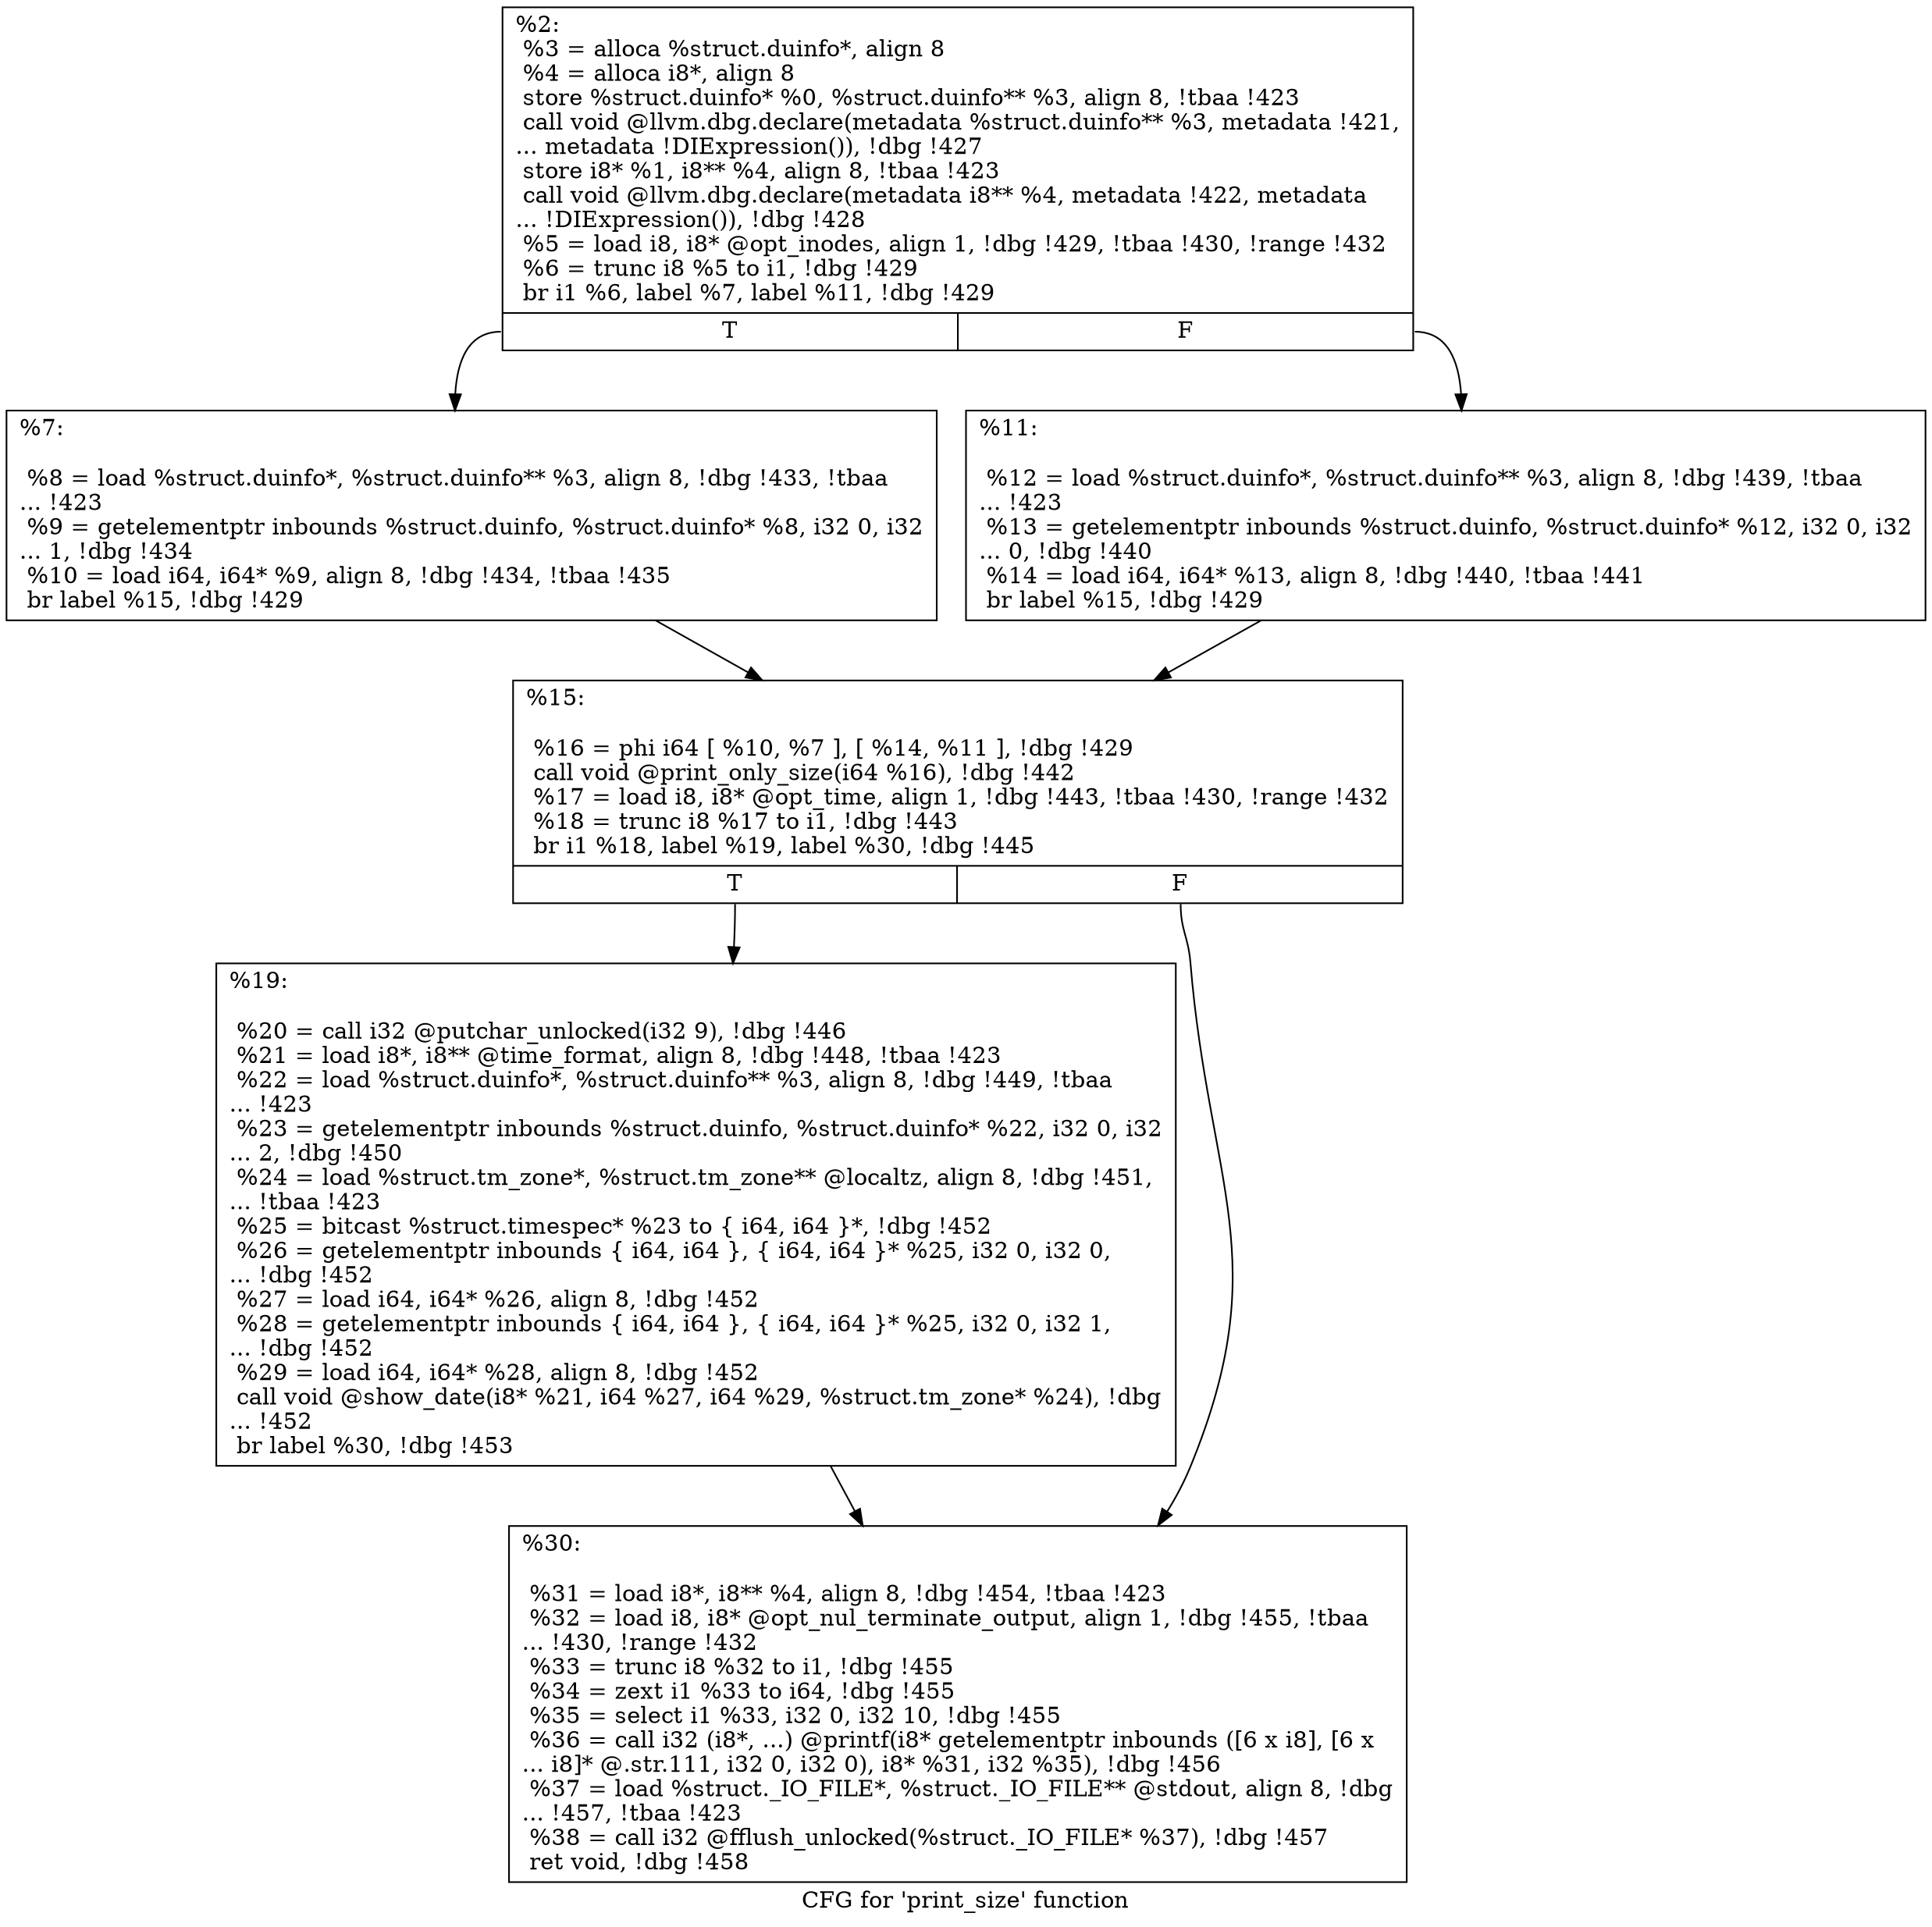 digraph "CFG for 'print_size' function" {
	label="CFG for 'print_size' function";

	Node0x12adae0 [shape=record,label="{%2:\l  %3 = alloca %struct.duinfo*, align 8\l  %4 = alloca i8*, align 8\l  store %struct.duinfo* %0, %struct.duinfo** %3, align 8, !tbaa !423\l  call void @llvm.dbg.declare(metadata %struct.duinfo** %3, metadata !421,\l... metadata !DIExpression()), !dbg !427\l  store i8* %1, i8** %4, align 8, !tbaa !423\l  call void @llvm.dbg.declare(metadata i8** %4, metadata !422, metadata\l... !DIExpression()), !dbg !428\l  %5 = load i8, i8* @opt_inodes, align 1, !dbg !429, !tbaa !430, !range !432\l  %6 = trunc i8 %5 to i1, !dbg !429\l  br i1 %6, label %7, label %11, !dbg !429\l|{<s0>T|<s1>F}}"];
	Node0x12adae0:s0 -> Node0x12adbd0;
	Node0x12adae0:s1 -> Node0x12adc20;
	Node0x12adbd0 [shape=record,label="{%7:\l\l  %8 = load %struct.duinfo*, %struct.duinfo** %3, align 8, !dbg !433, !tbaa\l... !423\l  %9 = getelementptr inbounds %struct.duinfo, %struct.duinfo* %8, i32 0, i32\l... 1, !dbg !434\l  %10 = load i64, i64* %9, align 8, !dbg !434, !tbaa !435\l  br label %15, !dbg !429\l}"];
	Node0x12adbd0 -> Node0x12adc70;
	Node0x12adc20 [shape=record,label="{%11:\l\l  %12 = load %struct.duinfo*, %struct.duinfo** %3, align 8, !dbg !439, !tbaa\l... !423\l  %13 = getelementptr inbounds %struct.duinfo, %struct.duinfo* %12, i32 0, i32\l... 0, !dbg !440\l  %14 = load i64, i64* %13, align 8, !dbg !440, !tbaa !441\l  br label %15, !dbg !429\l}"];
	Node0x12adc20 -> Node0x12adc70;
	Node0x12adc70 [shape=record,label="{%15:\l\l  %16 = phi i64 [ %10, %7 ], [ %14, %11 ], !dbg !429\l  call void @print_only_size(i64 %16), !dbg !442\l  %17 = load i8, i8* @opt_time, align 1, !dbg !443, !tbaa !430, !range !432\l  %18 = trunc i8 %17 to i1, !dbg !443\l  br i1 %18, label %19, label %30, !dbg !445\l|{<s0>T|<s1>F}}"];
	Node0x12adc70:s0 -> Node0x12adcc0;
	Node0x12adc70:s1 -> Node0x12add10;
	Node0x12adcc0 [shape=record,label="{%19:\l\l  %20 = call i32 @putchar_unlocked(i32 9), !dbg !446\l  %21 = load i8*, i8** @time_format, align 8, !dbg !448, !tbaa !423\l  %22 = load %struct.duinfo*, %struct.duinfo** %3, align 8, !dbg !449, !tbaa\l... !423\l  %23 = getelementptr inbounds %struct.duinfo, %struct.duinfo* %22, i32 0, i32\l... 2, !dbg !450\l  %24 = load %struct.tm_zone*, %struct.tm_zone** @localtz, align 8, !dbg !451,\l... !tbaa !423\l  %25 = bitcast %struct.timespec* %23 to \{ i64, i64 \}*, !dbg !452\l  %26 = getelementptr inbounds \{ i64, i64 \}, \{ i64, i64 \}* %25, i32 0, i32 0,\l... !dbg !452\l  %27 = load i64, i64* %26, align 8, !dbg !452\l  %28 = getelementptr inbounds \{ i64, i64 \}, \{ i64, i64 \}* %25, i32 0, i32 1,\l... !dbg !452\l  %29 = load i64, i64* %28, align 8, !dbg !452\l  call void @show_date(i8* %21, i64 %27, i64 %29, %struct.tm_zone* %24), !dbg\l... !452\l  br label %30, !dbg !453\l}"];
	Node0x12adcc0 -> Node0x12add10;
	Node0x12add10 [shape=record,label="{%30:\l\l  %31 = load i8*, i8** %4, align 8, !dbg !454, !tbaa !423\l  %32 = load i8, i8* @opt_nul_terminate_output, align 1, !dbg !455, !tbaa\l... !430, !range !432\l  %33 = trunc i8 %32 to i1, !dbg !455\l  %34 = zext i1 %33 to i64, !dbg !455\l  %35 = select i1 %33, i32 0, i32 10, !dbg !455\l  %36 = call i32 (i8*, ...) @printf(i8* getelementptr inbounds ([6 x i8], [6 x\l... i8]* @.str.111, i32 0, i32 0), i8* %31, i32 %35), !dbg !456\l  %37 = load %struct._IO_FILE*, %struct._IO_FILE** @stdout, align 8, !dbg\l... !457, !tbaa !423\l  %38 = call i32 @fflush_unlocked(%struct._IO_FILE* %37), !dbg !457\l  ret void, !dbg !458\l}"];
}
